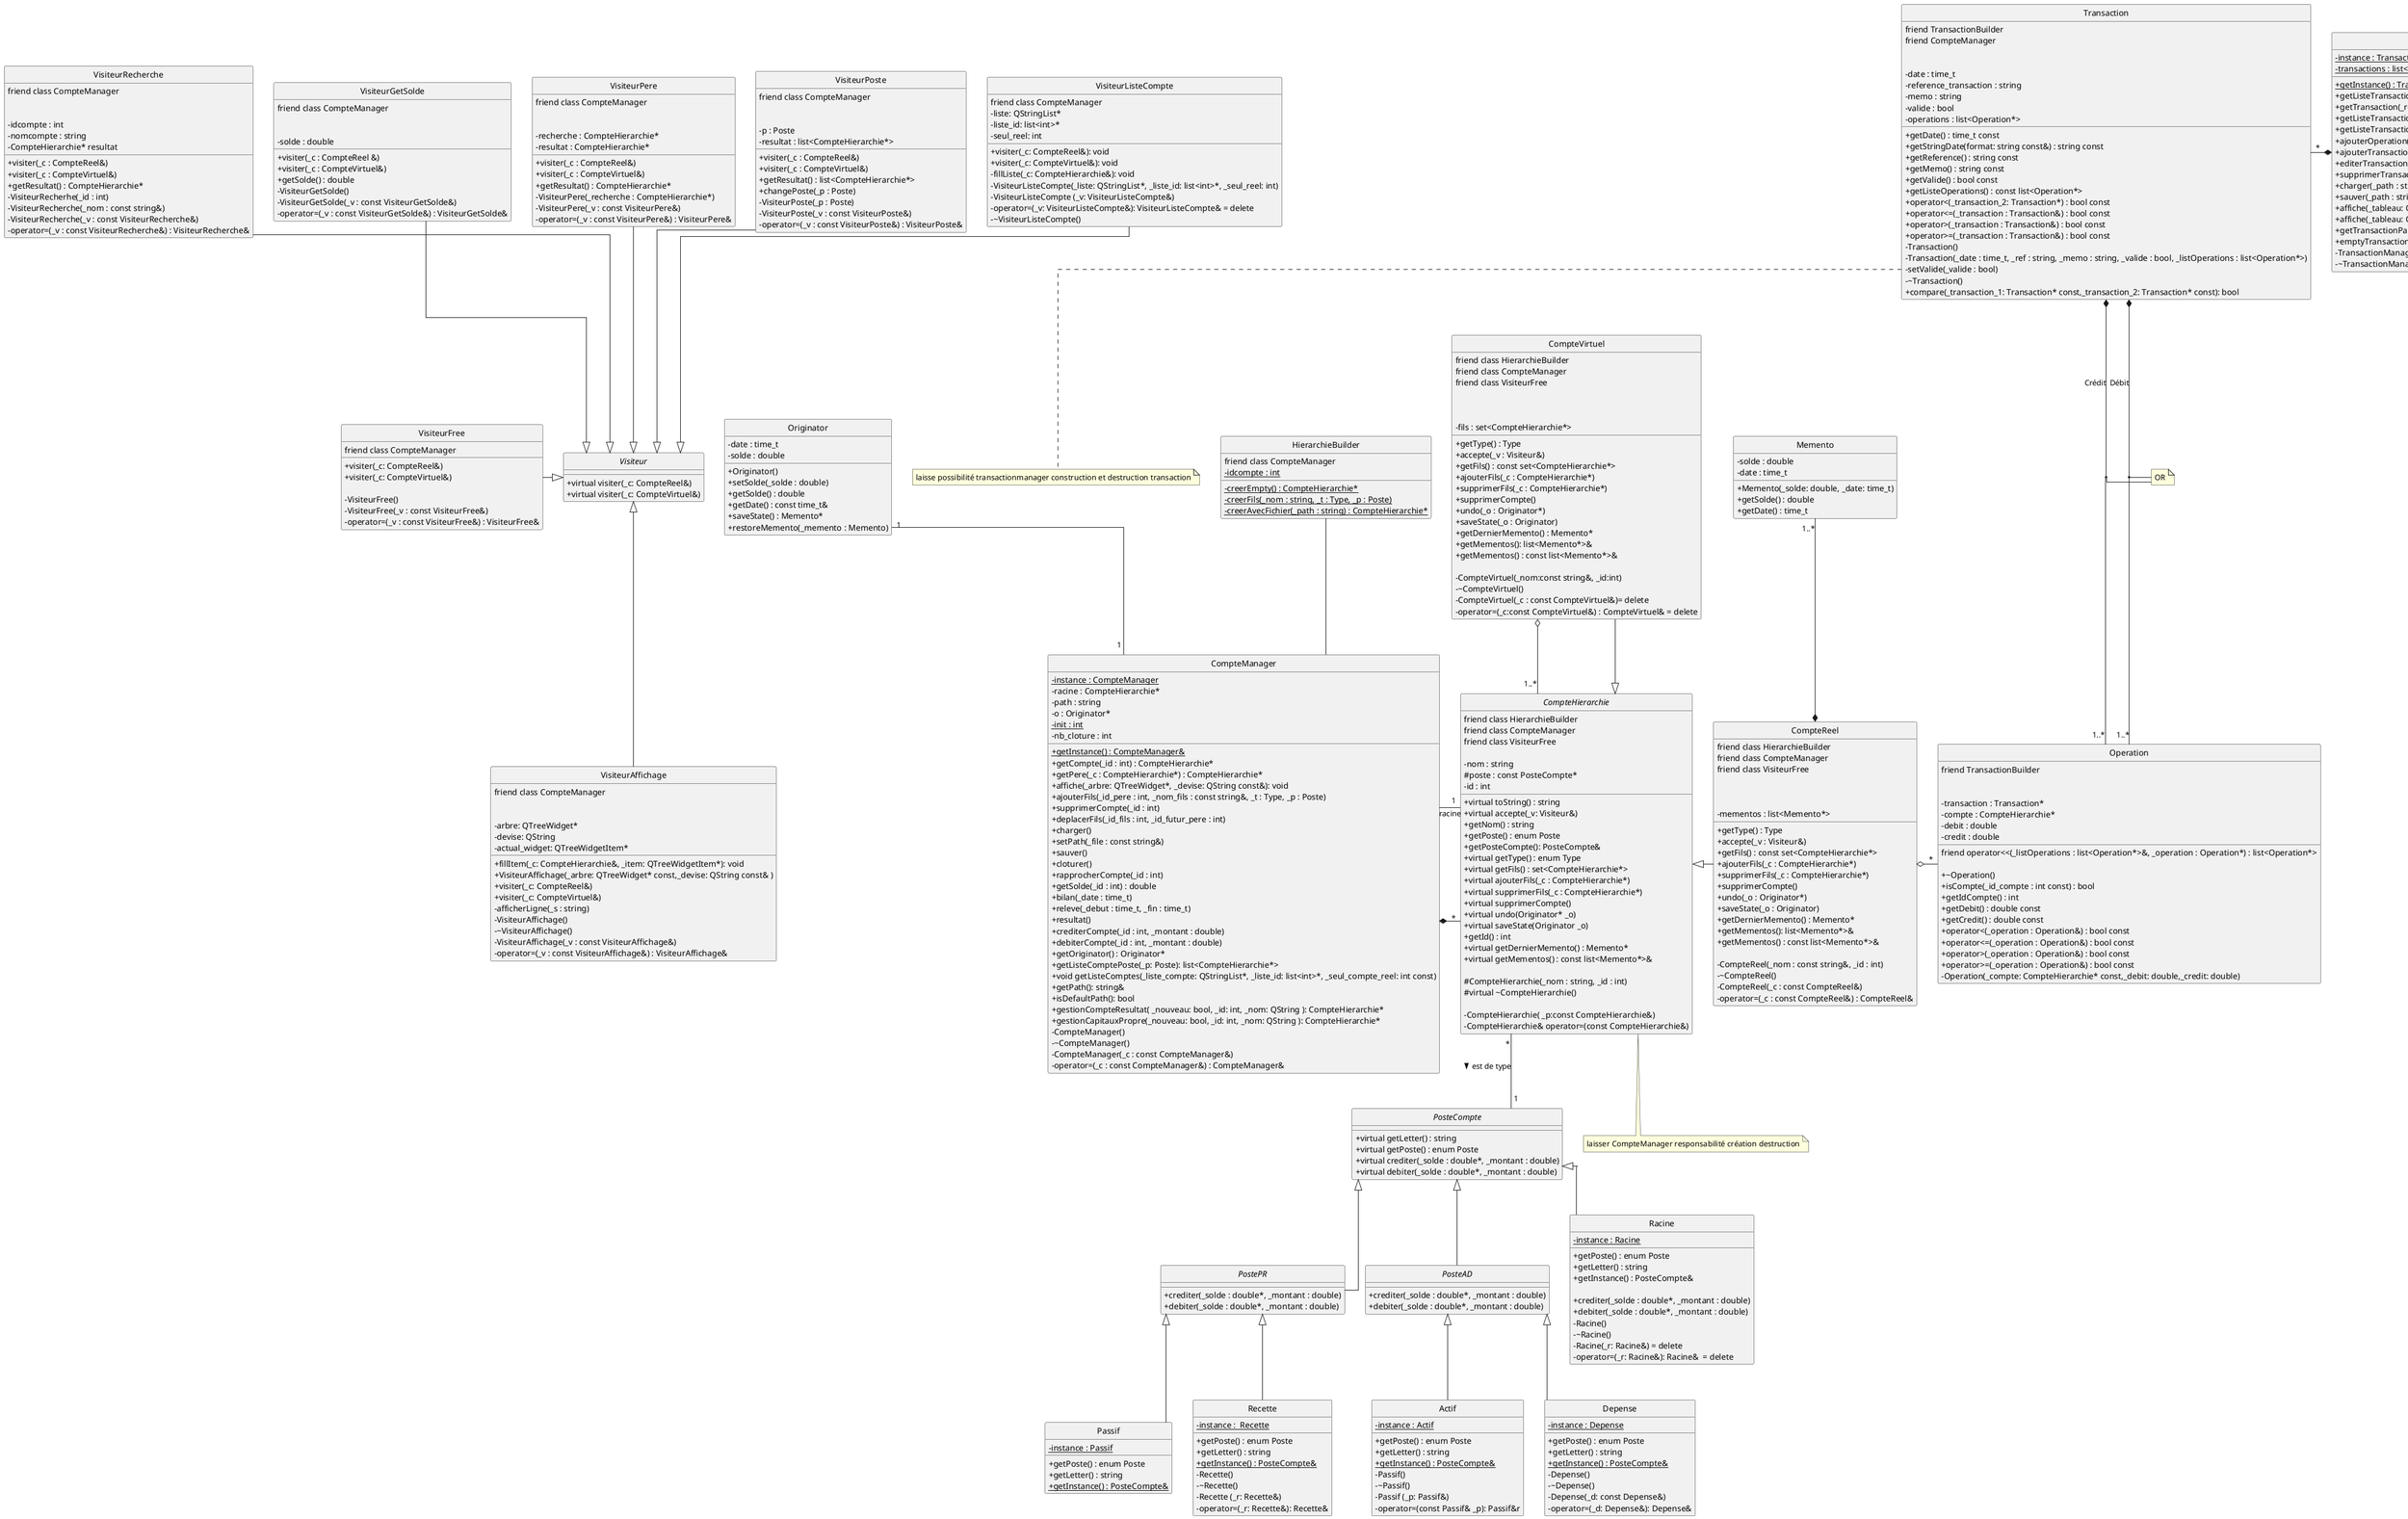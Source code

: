 @startuml
hide circle
skinparam linetype ortho
skinparam classAttributeIconSize 0

enum Poste {
    ACTIF
    PASSIF
    RECETTE
    DEPENSE
}
enum Type {
    REEL
    VIRTUEL
}


abstract class CompteHierarchie{
    friend class HierarchieBuilder
    friend class CompteManager
    friend class VisiteurFree

    - nom : string
    # poste : const PosteCompte*
    - id : int

    + virtual toString() : string
    + virtual accepte(_v: Visiteur&)
    + getNom() : string
    + getPoste() : enum Poste
    + getPosteCompte(): PosteCompte&
    + virtual getType() : enum Type
    + virtual getFils() : set<CompteHierarchie*>
    + virtual ajouterFils(_c : CompteHierarchie*)
    + virtual supprimerFils(_c : CompteHierarchie*)
    + virtual supprimerCompte()
    + virtual undo(Originator* _o)
    + virtual saveState(Originator _o)
    + getId() : int
    + virtual getDernierMemento() : Memento*
    + virtual getMementos() : const list<Memento*>&

    # CompteHierarchie(_nom : string, _id : int)
    # virtual ~CompteHierarchie()

    - CompteHierarchie( _p:const CompteHierarchie&)
    - CompteHierarchie& operator=(const CompteHierarchie&)
}

note bottom of CompteHierarchie : laisser CompteManager responsabilité création destruction

class CompteReel{
    friend class HierarchieBuilder
    friend class CompteManager
    friend class VisiteurFree

    + getType() : Type
    + accepte(_v : Visiteur&)
    + getFils() : const set<CompteHierarchie*>
    + ajouterFils(_c : CompteHierarchie*)
    + supprimerFils(_c : CompteHierarchie*)
    + supprimerCompte()
    + undo(_o : Originator*)
    + saveState(_o : Originator)
    + getDernierMemento() : Memento*
    + getMementos(): list<Memento*>&
    + getMementos() : const list<Memento*>&

    - CompteReel(_nom : const string&, _id : int)
    - ~CompteReel()
    - CompteReel(_c : const CompteReel&)
    - operator=(_c : const CompteReel&) : CompteReel&

    - mementos : list<Memento*>
}

class CompteVirtuel{
    friend class HierarchieBuilder
    friend class CompteManager
    friend class VisiteurFree

    + getType() : Type
    + accepte(_v : Visiteur&)
    + getFils() : const set<CompteHierarchie*>
    + ajouterFils(_c : CompteHierarchie*)
    + supprimerFils(_c : CompteHierarchie*)
    + supprimerCompte()
    + undo(_o : Originator*)
    + saveState(_o : Originator)
    + getDernierMemento() : Memento*
    + getMementos(): list<Memento*>&
    + getMementos() : const list<Memento*>&

    - CompteVirtuel(_nom:const string&, _id:int)
    - ~CompteVirtuel()
    - CompteVirtuel(_c : const CompteVirtuel&)= delete
    - operator=(_c:const CompteVirtuel&) : CompteVirtuel& = delete

    - fils : set<CompteHierarchie*>
}

class Memento{
    - solde : double
    - date : time_t

    + Memento(_solde: double, _date: time_t)
    + getSolde() : double
    + getDate() : time_t
}

abstract class PosteCompte{
    + virtual getLetter() : string
    + virtual getPoste() : enum Poste
    + virtual crediter(_solde : double*, _montant : double)
    + virtual debiter(_solde : double*, _montant : double)
}

abstract class PosteAD{
    + crediter(_solde : double*, _montant : double)
    + debiter(_solde : double*, _montant : double)
}
abstract class PostePR{
    + crediter(_solde : double*, _montant : double)
    + debiter(_solde : double*, _montant : double)
}

class Actif{
    - {static} instance : Actif
    + getPoste() : enum Poste
    + getLetter() : string
    + {static} getInstance() : PosteCompte&
    - Passif()
    - ~Passif()
    - Passif (_p: Passif&)
    - operator=(const Passif& _p): Passif&r
}

class Passif{
    - {static} instance : Passif
    + getPoste() : enum Poste
    + getLetter() : string
    + {static} getInstance() : PosteCompte&
}

class Recette{
    - {static} instance :  Recette
    + getPoste() : enum Poste
    + getLetter() : string
    + {static} getInstance() : PosteCompte&
    - Recette()
    - ~Recette()
    - Recette (_r: Recette&)
    - operator=(_r: Recette&): Recette&
}

class Depense{
    - {static} instance : Depense
    + getPoste() : enum Poste
    + getLetter() : string
    + {static} getInstance() : PosteCompte&
    - Depense()
    - ~Depense()
    - Depense(_d: const Depense&)
    - operator=(_d: Depense&): Depense&
}

class Racine{
    - {static} instance : Racine
    + getPoste() : enum Poste
    + getLetter() : string
    + getInstance() : PosteCompte&

    + crediter(_solde : double*, _montant : double)
    + debiter(_solde : double*, _montant : double)
    - Racine()
    - ~Racine()
    - Racine(_r: Racine&) = delete
    - operator=(_r: Racine&): Racine&  = delete
}

class CompteManager{
    + {static} getInstance() : CompteManager&
    + getCompte(_id : int) : CompteHierarchie*
    + getPere(_c : CompteHierarchie*) : CompteHierarchie*
    + affiche(_arbre: QTreeWidget*, _devise: QString const&): void
    + ajouterFils(_id_pere : int, _nom_fils : const string&, _t : Type, _p : Poste)
    + supprimerCompte(_id : int)
    + deplacerFils(_id_fils : int, _id_futur_pere : int)
    + charger()
    + setPath(_file : const string&)
    + sauver()
    + cloturer()
    + rapprocherCompte(_id : int)
    + getSolde(_id : int) : double
    + bilan(_date : time_t)
    + releve(_debut : time_t, _fin : time_t)
    + resultat()
    + crediterCompte(_id : int, _montant : double)
    + debiterCompte(_id : int, _montant : double)
    + getOriginator() : Originator*
    + getListeComptePoste(_p: Poste): list<CompteHierarchie*>
    + void getListeComptes(_liste_compte: QStringList*, _liste_id: list<int>*, _seul_compte_reel: int const)
    + getPath(): string&
    + isDefaultPath(): bool
    + gestionCompteResultat( _nouveau: bool, _id: int, _nom: QString ): CompteHierarchie*
    + gestionCapitauxPropre(_nouveau: bool, _id: int, _nom: QString ): CompteHierarchie*
    - CompteManager()
    - ~CompteManager()
    - CompteManager(_c : const CompteManager&)
    - operator=(_c : const CompteManager&) : CompteManager&

    - {static} instance : CompteManager
    - racine : CompteHierarchie*
    - path : string
    - o : Originator*
    - {static} init : int
    - nb_cloture : int
}

class HierarchieBuilder{
    friend class CompteManager
    - {static} idcompte : int

    - {static} creerEmpty() : CompteHierarchie*
    - {static} creerFils(_nom : string, _t : Type, _p : Poste)
    - {static} creerAvecFichier(_path : string) : CompteHierarchie*
}

class Operation{
    friend TransactionBuilder
    friend operator<<(_listOperations : list<Operation*>&, _operation : Operation*) : list<Operation*>

    + ~Operation()
    + isCompte(_id_compte : int const) : bool
    + getIdCompte() : int
    + getDebit() : double const
    + getCredit() : double const
    + operator<(_operation : Operation&) : bool const
    + operator<=(_operation : Operation&) : bool const
    + operator>(_operation : Operation&) : bool const
    + operator>=(_operation : Operation&) : bool const

    - transaction : Transaction*
    - compte : CompteHierarchie*
    - debit : double
    - credit : double
    
    -Operation(_compte: CompteHierarchie* const,_debit: double,_credit: double)
}


class Transaction{
    friend TransactionBuilder
    friend CompteManager

    + getDate() : time_t const
    + getStringDate(format: string const&) : string const
    + getReference() : string const
    + getMemo() : string const
    + getValide() : bool const
    + getListeOperations() : const list<Operation*>
    + operator<(_transaction_2: Transaction*) : bool const
    + operator<=(_transaction : Transaction&) : bool const
    + operator>(_transaction : Transaction&) : bool const
    + operator>=(_transaction : Transaction&) : bool const

    - date : time_t
    - reference_transaction : string
    - memo : string
    - valide : bool
    - operations : list<Operation*>

    - Transaction()
    - Transaction(_date : time_t, _ref : string, _memo : string, _valide : bool, _listOperations : list<Operation*>)
    - setValide(_valide : bool)
    - ~Transaction()
    + compare(_transaction_1: Transaction* const,_transaction_2: Transaction* const): bool


}

note bottom of Transaction : laisse possibilité transactionmanager construction et destruction transaction

class TransactionManager{
    + {static} getInstance() : TransactionManager&
    + getListeTransactions() : list<Transaction*> const
    + getTransaction(_ref : string const) : Transaction*
    + getListeTransactionsParCompte(_id_compte : int const) : list<Transaction*>
    + getListeTransactionsParValide(_id_compte : int const, _valide : bool const) : list<Transaction*>
    + ajouterOperation(_liste : list<Operation*>*, _compte:CompteHierarchie* ,_debit:double ,_credit:double): void
    + ajouterTransaction(_date : time_t, _ref : string, _memo : string, _listOperations : list<Operation*>)
    + editerTransaction(_ancienne_ref : string const, _date : time_t, _ref : string, _memo : string, _listOperations : list<Operation*>)
    + supprimerTransaction(_ref : string const)
    + charger(_path : string const)
    + sauver(_path : string const)
    + affiche(_tableau: QTableWidget* const,_devise: QString const&,_format: QString const& ): void
    + affiche(_tableau: QTableWidget* const,_compte: CompteHierarchie*,_devise: QString const&,_format: QString const& ): void
    + getTransactionParReference(_ref: string const&): Transaction*
    + emptyTransactionsParCompte(_id_compte: int const&):bool
    - {static} instance : TransactionManager
    - {static} transactions : list<Transaction*>

    - TransactionManager()
    - ~TransactionManager()
}

class TransactionBuilder{
    friend TransactionManager

    - TransactionBuilder()
    - ~TransactionBuilder()
    - {static} detruireTransaction(_transaction : Transaction*)
    - {static} creerTransaction(_date : time_t, _ref : string, _memo : string, _listOperations : list<Operation*>) : Transaction*
    - {static} creerTransactionAvecFichier(_path : string const) : list<Transaction*>
    - {static} creerOperation(_compte : CompteHierarchie*, _debit : double, _credit : double) : Operation*
}

abstract class Visiteur{
    + virtual visiter(_c: CompteReel&)
    + virtual visiter(_c: CompteVirtuel&)
}

class VisiteurAffichage{
    friend class CompteManager
    
    + fillItem(_c: CompteHierarchie&, _item: QTreeWidgetItem*): void
    + VisiteurAffichage(_arbre: QTreeWidget* const,_devise: QString const& )
    + visiter(_c: CompteReel&)
    + visiter(_c: CompteVirtuel&)
    
    - arbre: QTreeWidget*
    - devise: QString
    - actual_widget: QTreeWidgetItem* 
    - afficherLigne(_s : string)
    - VisiteurAffichage()
    - ~VisiteurAffichage()
    - VisiteurAffichage(_v : const VisiteurAffichage&)
    - operator=(_v : const VisiteurAffichage&) : VisiteurAffichage&
}

class VisiteurRecherche{
    friend class CompteManager

    + visiter(_c : CompteReel&)
    + visiter(_c : CompteVirtuel&)
    + getResultat() : CompteHierarchie*

    - idcompte : int
    - nomcompte : string
    - CompteHierarchie* resultat
    - VisiteurRecherhe(_id : int)
    - VisiteurRecherche(_nom : const string&)
    - VisiteurRecherche(_v : const VisiteurRecherche&)
    - operator=(_v : const VisiteurRecherche&) : VisiteurRecherche&
}

class VisiteurGetSolde{
    friend class CompteManager

    + visiter(_c : CompteReel &)
    + visiter(_c : CompteVirtuel&)
    + getSolde() : double

    - solde : double
    - VisiteurGetSolde()
    - VisiteurGetSolde(_v : const VisiteurGetSolde&)
    - operator=(_v : const VisiteurGetSolde&) : VisiteurGetSolde&
}

class VisiteurFree{
    friend class CompteManager

    + visiter(_c: CompteReel&)
    + visiter(_c: CompteVirtuel&)

    - VisiteurFree()
    - VisiteurFree(_v : const VisiteurFree&)
    - operator=(_v : const VisiteurFree&) : VisiteurFree&
}

class VisiteurPere{
    friend class CompteManager

    + visiter(_c : CompteReel&)
    + visiter(_c : CompteVirtuel&)
    + getResultat() : CompteHierarchie*

    - recherche : CompteHierarchie*
    - resultat : CompteHierarchie*
    - VisiteurPere(_recherche : CompteHierarchie*)
    - VisiteurPere(_v : const VisiteurPere&)
    - operator=(_v : const VisiteurPere&) : VisiteurPere&
}

class VisiteurPoste{
    friend class CompteManager

    + visiter(_c : CompteReel&)
    + visiter(_c : CompteVirtuel&)
    + getResultat() : list<CompteHierarchie*>
    + changePoste(_p : Poste)

    - p : Poste
    - resultat : list<CompteHierarchie*>
    - VisiteurPoste(_p : Poste)
    - VisiteurPoste(_v : const VisiteurPoste&)
    - operator=(_v : const VisiteurPoste&) : VisiteurPoste&
}

class VisiteurListeCompte{
    friend class CompteManager
    + visiter(_c: CompteReel&): void
    + visiter(_c: CompteVirtuel&): void
    - fillListe(_c: CompteHierarchie&): void
    - VisiteurListeCompte(_liste: QStringList*, _liste_id: list<int>*, _seul_reel: int)
    - VisiteurListeCompte (_v: VisiteurListeCompte&)
    - operator=(_v: VisiteurListeCompte&): VisiteurListeCompte& = delete
    - ~VisiteurListeCompte()
    - liste: QStringList*
    - liste_id: list<int>*
    - seul_reel: int
}
    

class Originator{
    + Originator()
    + setSolde(_solde : double)
    + getSolde() : double
    + getDate() : const time_t&
    + saveState() : Memento*
    + restoreMemento(_memento : Memento)

    - date : time_t
    - solde : double
}


class Exception{
    - message : string
    - code_erreur : int

    + getMessage() : string
    + getCode() : int
    # Exception(_s : string, _code_erreur : int)
}

class ExceptionHierarchie{
    + ExceptionHierarchie(_s : string, _code_erreur : CodeExcepHierarchie = UKNW_EXC_H)
}

class ExceptionComptabilite{
    + ExceptionComptabilite(_s : string, _code_erreur : CodeExcepHierarchie = UKNW_EXC_C)
}

class ExceptionTransaction{
    + ExceptionTransaction(_message : string, _code_erreur : CodeExcepTransaction = UKWN_EXC_T)
}

class ExceptionFichier{
    + ExceptionFichier(_message : string, _code_erreur : CodeExcepFichier = UKWN_EXC_F)
}
enum CodeExcepHierarchie {
    UKNW_EXC_H = 0
    TYPE_EXC_H = 1
    POSTE_EXC_H = 2
    RULE_EXC_H = 3
    IDNF_EXC_H = 4
    FLSR_EXC_H = 5
    COMPT_EXC_H = 6
    CAPP_EXC_H = 7
    CLOT_EXC_H = 8
    EXCE_EXC_H = 9
    DEFI_EXC_H = 10
    DSON_EXC_H = 11
    DSELF_EXC_H = 12
}

enum CodeExcepComptabilite {
    UNKW_EXC_C = 20
    MEMV_EXC_C = 21
    ROOT_EXC_C = 22
    SUPVIR_EXC_C = 23
    SUPREL_EXC_C = 24
    RELEV_EXC_C = 25
}

enum CodeExcepTransaction {
    UKWN_EXC_T = 40
    MEMO_EXC_T = 41
    RULE_EXC_T = 42
    NULL_EXC_T = 43
    SRCH_EXC_T = 44
}

enum CodeExcepFichier {
    UKWN_EXC_F = 60
    UFND_EXC_F = 61
    SNTX_EXC_F = 62
}

'---------------------------------------'

note as noteOR
    OR
endnote

'---------------------------------------'

Actif -up-|> PosteAD
Depense -up-|> PosteAD
Passif -up-|> PostePR
Recette -up-|> PostePR

Racine -up-|> PosteCompte
PostePR -up-|> PosteCompte
PosteAD -up-|> PosteCompte

CompteReel -left-|> CompteHierarchie
CompteVirtuel o-down-"1..*" CompteHierarchie
CompteVirtuel -down-|> CompteHierarchie

CompteHierarchie "*"-- "1" PosteCompte: est de type >
CompteReel *-up- "1..*" Memento

CompteManager *-right- "*" CompteHierarchie
CompteManager -up- HierarchieBuilder
CompteManager -right-"1" CompteHierarchie : racine

TransactionManager *-left- "*" Transaction
Transaction *-down- "1..*" Operation : Débit
Transaction *-down- "1..*" Operation : Crédit
(Transaction,Operation) -left- noteOR
noteOR -left- (Transaction,Operation)
TransactionBuilder "1"-left-"1" TransactionManager
CompteReel o-right- "*" Operation


VisiteurAffichage -up-|> Visiteur
VisiteurFree -right-|> Visiteur
VisiteurRecherche --|> Visiteur
VisiteurGetSolde --|> Visiteur
VisiteurPere --|> Visiteur
VisiteurPoste --|> Visiteur
VisiteurListeCompte --|> Visiteur

ExceptionHierarchie --|> Exception
ExceptionComptabilite --|> Exception
ExceptionTransaction --|> Exception
ExceptionFichier --|> Exception

CodeExcepHierarchie -down- ExceptionHierarchie: > code exception
CodeExcepFichier -down- ExceptionFichier: > code exception
CodeExcepTransaction -down- ExceptionTransaction: > code exception
CodeExcepComptabilite -down- ExceptionComptabilite: > code exception

Originator"1" -- "1"CompteManager

@enduml
